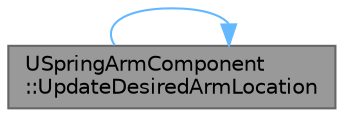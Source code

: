 digraph "USpringArmComponent::UpdateDesiredArmLocation"
{
 // INTERACTIVE_SVG=YES
 // LATEX_PDF_SIZE
  bgcolor="transparent";
  edge [fontname=Helvetica,fontsize=10,labelfontname=Helvetica,labelfontsize=10];
  node [fontname=Helvetica,fontsize=10,shape=box,height=0.2,width=0.4];
  rankdir="LR";
  Node1 [id="Node000001",label="USpringArmComponent\l::UpdateDesiredArmLocation",height=0.2,width=0.4,color="gray40", fillcolor="grey60", style="filled", fontcolor="black",tooltip="Updates the desired arm location, calling BlendLocations to do the actual blending if a trace is done..."];
  Node1 -> Node1 [id="edge1_Node000001_Node000001",color="steelblue1",style="solid",tooltip=" "];
}
